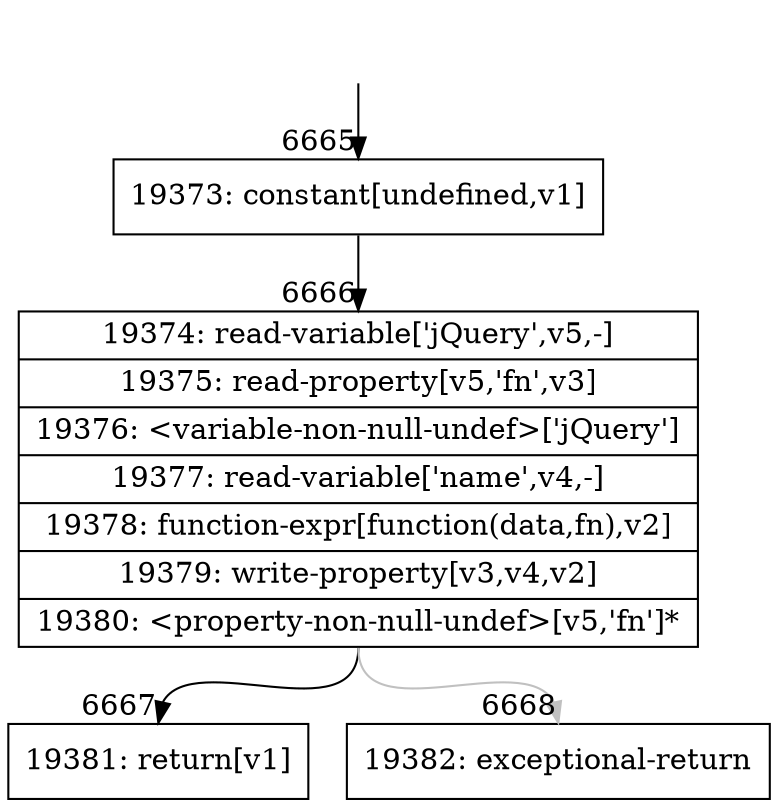 digraph {
rankdir="TD"
BB_entry434[shape=none,label=""];
BB_entry434 -> BB6665 [tailport=s, headport=n, headlabel="    6665"]
BB6665 [shape=record label="{19373: constant[undefined,v1]}" ] 
BB6665 -> BB6666 [tailport=s, headport=n, headlabel="      6666"]
BB6666 [shape=record label="{19374: read-variable['jQuery',v5,-]|19375: read-property[v5,'fn',v3]|19376: \<variable-non-null-undef\>['jQuery']|19377: read-variable['name',v4,-]|19378: function-expr[function(data,fn),v2]|19379: write-property[v3,v4,v2]|19380: \<property-non-null-undef\>[v5,'fn']*}" ] 
BB6666 -> BB6667 [tailport=s, headport=n, headlabel="      6667"]
BB6666 -> BB6668 [tailport=s, headport=n, color=gray, headlabel="      6668"]
BB6667 [shape=record label="{19381: return[v1]}" ] 
BB6668 [shape=record label="{19382: exceptional-return}" ] 
}
